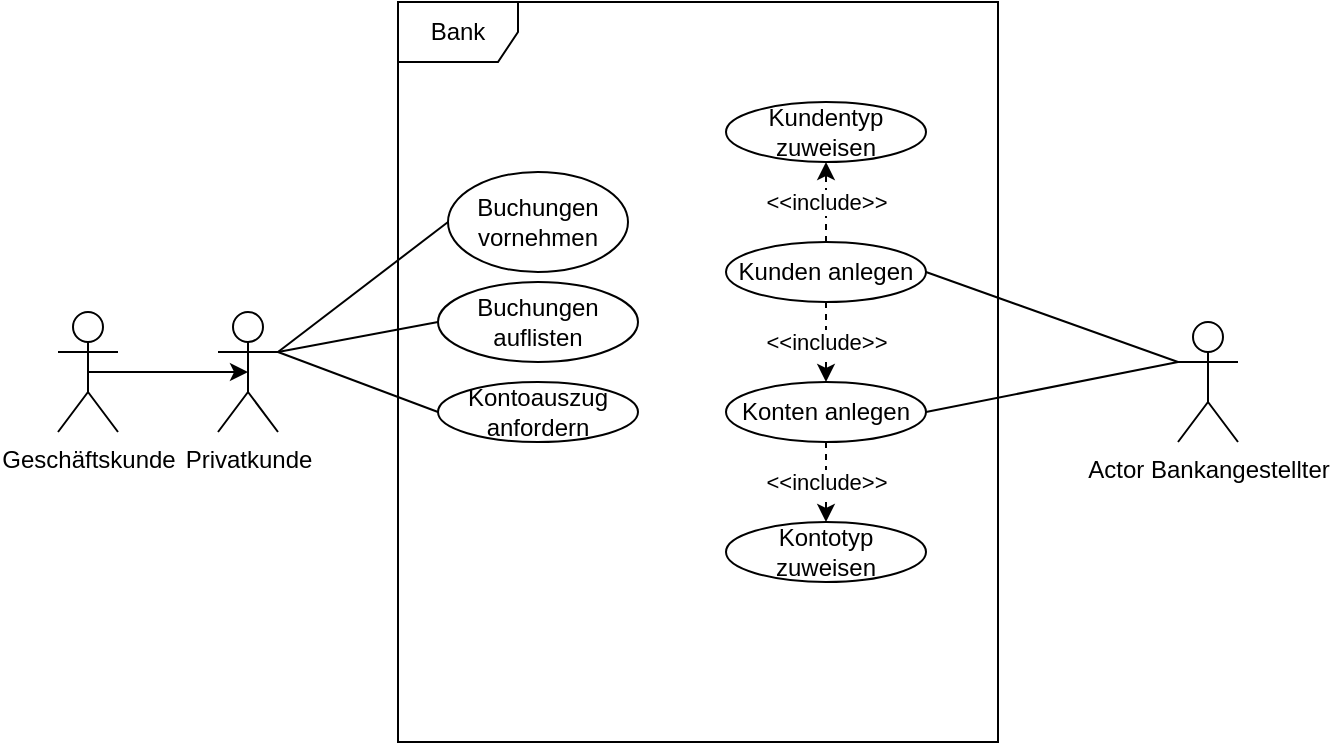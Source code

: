 <mxfile version="14.4.3" type="device"><diagram id="pZUGOT57bIyeWELLlVzN" name="Page-1"><mxGraphModel dx="865" dy="506" grid="1" gridSize="10" guides="1" tooltips="1" connect="1" arrows="1" fold="1" page="1" pageScale="1" pageWidth="827" pageHeight="1169" math="0" shadow="0"><root><mxCell id="0"/><mxCell id="1" parent="0"/><mxCell id="kXic_fKWzUN_fPk78Q0M-9" style="edgeStyle=none;rounded=0;orthogonalLoop=1;jettySize=auto;html=1;exitX=1;exitY=0.333;exitDx=0;exitDy=0;exitPerimeter=0;entryX=0;entryY=0.5;entryDx=0;entryDy=0;endArrow=none;endFill=0;" parent="1" source="kXic_fKWzUN_fPk78Q0M-1" target="kXic_fKWzUN_fPk78Q0M-4" edge="1"><mxGeometry relative="1" as="geometry"/></mxCell><mxCell id="kXic_fKWzUN_fPk78Q0M-10" style="edgeStyle=none;rounded=0;orthogonalLoop=1;jettySize=auto;html=1;exitX=1;exitY=0.333;exitDx=0;exitDy=0;exitPerimeter=0;entryX=0;entryY=0.5;entryDx=0;entryDy=0;endArrow=none;endFill=0;" parent="1" source="kXic_fKWzUN_fPk78Q0M-1" target="kXic_fKWzUN_fPk78Q0M-5" edge="1"><mxGeometry relative="1" as="geometry"/></mxCell><mxCell id="kXic_fKWzUN_fPk78Q0M-11" style="edgeStyle=none;rounded=0;orthogonalLoop=1;jettySize=auto;html=1;exitX=1;exitY=0.333;exitDx=0;exitDy=0;exitPerimeter=0;entryX=0;entryY=0.5;entryDx=0;entryDy=0;endArrow=none;endFill=0;" parent="1" source="kXic_fKWzUN_fPk78Q0M-1" target="kXic_fKWzUN_fPk78Q0M-6" edge="1"><mxGeometry relative="1" as="geometry"/></mxCell><mxCell id="kXic_fKWzUN_fPk78Q0M-1" value="Privatkunde" style="shape=umlActor;verticalLabelPosition=bottom;verticalAlign=top;html=1;" parent="1" vertex="1"><mxGeometry x="110" y="265" width="30" height="60" as="geometry"/></mxCell><mxCell id="QA3g_nOKgv6tXEex3FSK-2" style="edgeStyle=orthogonalEdgeStyle;rounded=0;orthogonalLoop=1;jettySize=auto;html=1;exitX=0.5;exitY=0.5;exitDx=0;exitDy=0;exitPerimeter=0;entryX=0.5;entryY=0.5;entryDx=0;entryDy=0;entryPerimeter=0;" edge="1" parent="1" source="kXic_fKWzUN_fPk78Q0M-2" target="kXic_fKWzUN_fPk78Q0M-1"><mxGeometry relative="1" as="geometry"/></mxCell><mxCell id="kXic_fKWzUN_fPk78Q0M-2" value="Geschäftskunde" style="shape=umlActor;verticalLabelPosition=bottom;verticalAlign=top;html=1;" parent="1" vertex="1"><mxGeometry x="30" y="265" width="30" height="60" as="geometry"/></mxCell><mxCell id="kXic_fKWzUN_fPk78Q0M-3" value="Bank" style="shape=umlFrame;whiteSpace=wrap;html=1;" parent="1" vertex="1"><mxGeometry x="200" y="110" width="300" height="370" as="geometry"/></mxCell><mxCell id="kXic_fKWzUN_fPk78Q0M-4" value="Buchungen vornehmen" style="ellipse;whiteSpace=wrap;html=1;" parent="1" vertex="1"><mxGeometry x="225" y="195" width="90" height="50" as="geometry"/></mxCell><mxCell id="kXic_fKWzUN_fPk78Q0M-5" value="Buchungen auflisten" style="ellipse;whiteSpace=wrap;html=1;" parent="1" vertex="1"><mxGeometry x="220" y="250" width="100" height="40" as="geometry"/></mxCell><mxCell id="kXic_fKWzUN_fPk78Q0M-6" value="Kontoauszug anfordern" style="ellipse;whiteSpace=wrap;html=1;" parent="1" vertex="1"><mxGeometry x="220" y="300" width="100" height="30" as="geometry"/></mxCell><mxCell id="kXic_fKWzUN_fPk78Q0M-19" style="edgeStyle=none;rounded=0;orthogonalLoop=1;jettySize=auto;html=1;exitX=0;exitY=0.333;exitDx=0;exitDy=0;exitPerimeter=0;entryX=1;entryY=0.5;entryDx=0;entryDy=0;endArrow=none;endFill=0;" parent="1" source="kXic_fKWzUN_fPk78Q0M-7" target="kXic_fKWzUN_fPk78Q0M-14" edge="1"><mxGeometry relative="1" as="geometry"/></mxCell><mxCell id="kXic_fKWzUN_fPk78Q0M-20" style="edgeStyle=none;rounded=0;orthogonalLoop=1;jettySize=auto;html=1;exitX=0;exitY=0.333;exitDx=0;exitDy=0;exitPerimeter=0;entryX=1;entryY=0.5;entryDx=0;entryDy=0;endArrow=none;endFill=0;" parent="1" source="kXic_fKWzUN_fPk78Q0M-7" target="kXic_fKWzUN_fPk78Q0M-15" edge="1"><mxGeometry relative="1" as="geometry"/></mxCell><mxCell id="kXic_fKWzUN_fPk78Q0M-7" value="Actor Bankangestellter" style="shape=umlActor;verticalLabelPosition=bottom;verticalAlign=top;html=1;" parent="1" vertex="1"><mxGeometry x="590" y="270" width="30" height="60" as="geometry"/></mxCell><mxCell id="kXic_fKWzUN_fPk78Q0M-25" value="&amp;lt;&amp;lt;include&amp;gt;&amp;gt;" style="edgeStyle=none;rounded=0;orthogonalLoop=1;jettySize=auto;html=1;exitX=0.5;exitY=0;exitDx=0;exitDy=0;entryX=0.5;entryY=1;entryDx=0;entryDy=0;endArrow=classic;endFill=1;dashed=1;" parent="1" source="kXic_fKWzUN_fPk78Q0M-14" target="kXic_fKWzUN_fPk78Q0M-24" edge="1"><mxGeometry relative="1" as="geometry"/></mxCell><mxCell id="kXic_fKWzUN_fPk78Q0M-26" value="&amp;lt;&amp;lt;include&amp;gt;&amp;gt;" style="edgeStyle=none;rounded=0;orthogonalLoop=1;jettySize=auto;html=1;exitX=0.5;exitY=1;exitDx=0;exitDy=0;entryX=0.5;entryY=0;entryDx=0;entryDy=0;dashed=1;endArrow=classic;endFill=1;" parent="1" source="kXic_fKWzUN_fPk78Q0M-14" target="kXic_fKWzUN_fPk78Q0M-15" edge="1"><mxGeometry relative="1" as="geometry"/></mxCell><mxCell id="kXic_fKWzUN_fPk78Q0M-14" value="Kunden anlegen" style="ellipse;whiteSpace=wrap;html=1;" parent="1" vertex="1"><mxGeometry x="364" y="230" width="100" height="30" as="geometry"/></mxCell><mxCell id="kXic_fKWzUN_fPk78Q0M-28" value="&amp;lt;&amp;lt;include&amp;gt;&amp;gt;" style="edgeStyle=none;rounded=0;orthogonalLoop=1;jettySize=auto;html=1;exitX=0.5;exitY=1;exitDx=0;exitDy=0;entryX=0.5;entryY=0;entryDx=0;entryDy=0;dashed=1;endArrow=classic;endFill=1;" parent="1" source="kXic_fKWzUN_fPk78Q0M-15" target="kXic_fKWzUN_fPk78Q0M-27" edge="1"><mxGeometry relative="1" as="geometry"/></mxCell><mxCell id="kXic_fKWzUN_fPk78Q0M-15" value="Konten anlegen" style="ellipse;whiteSpace=wrap;html=1;" parent="1" vertex="1"><mxGeometry x="364" y="300" width="100" height="30" as="geometry"/></mxCell><mxCell id="kXic_fKWzUN_fPk78Q0M-24" value="Kundentyp zuweisen" style="ellipse;whiteSpace=wrap;html=1;" parent="1" vertex="1"><mxGeometry x="364" y="160" width="100" height="30" as="geometry"/></mxCell><mxCell id="kXic_fKWzUN_fPk78Q0M-27" value="Kontotyp zuweisen" style="ellipse;whiteSpace=wrap;html=1;" parent="1" vertex="1"><mxGeometry x="364" y="370" width="100" height="30" as="geometry"/></mxCell></root></mxGraphModel></diagram></mxfile>
